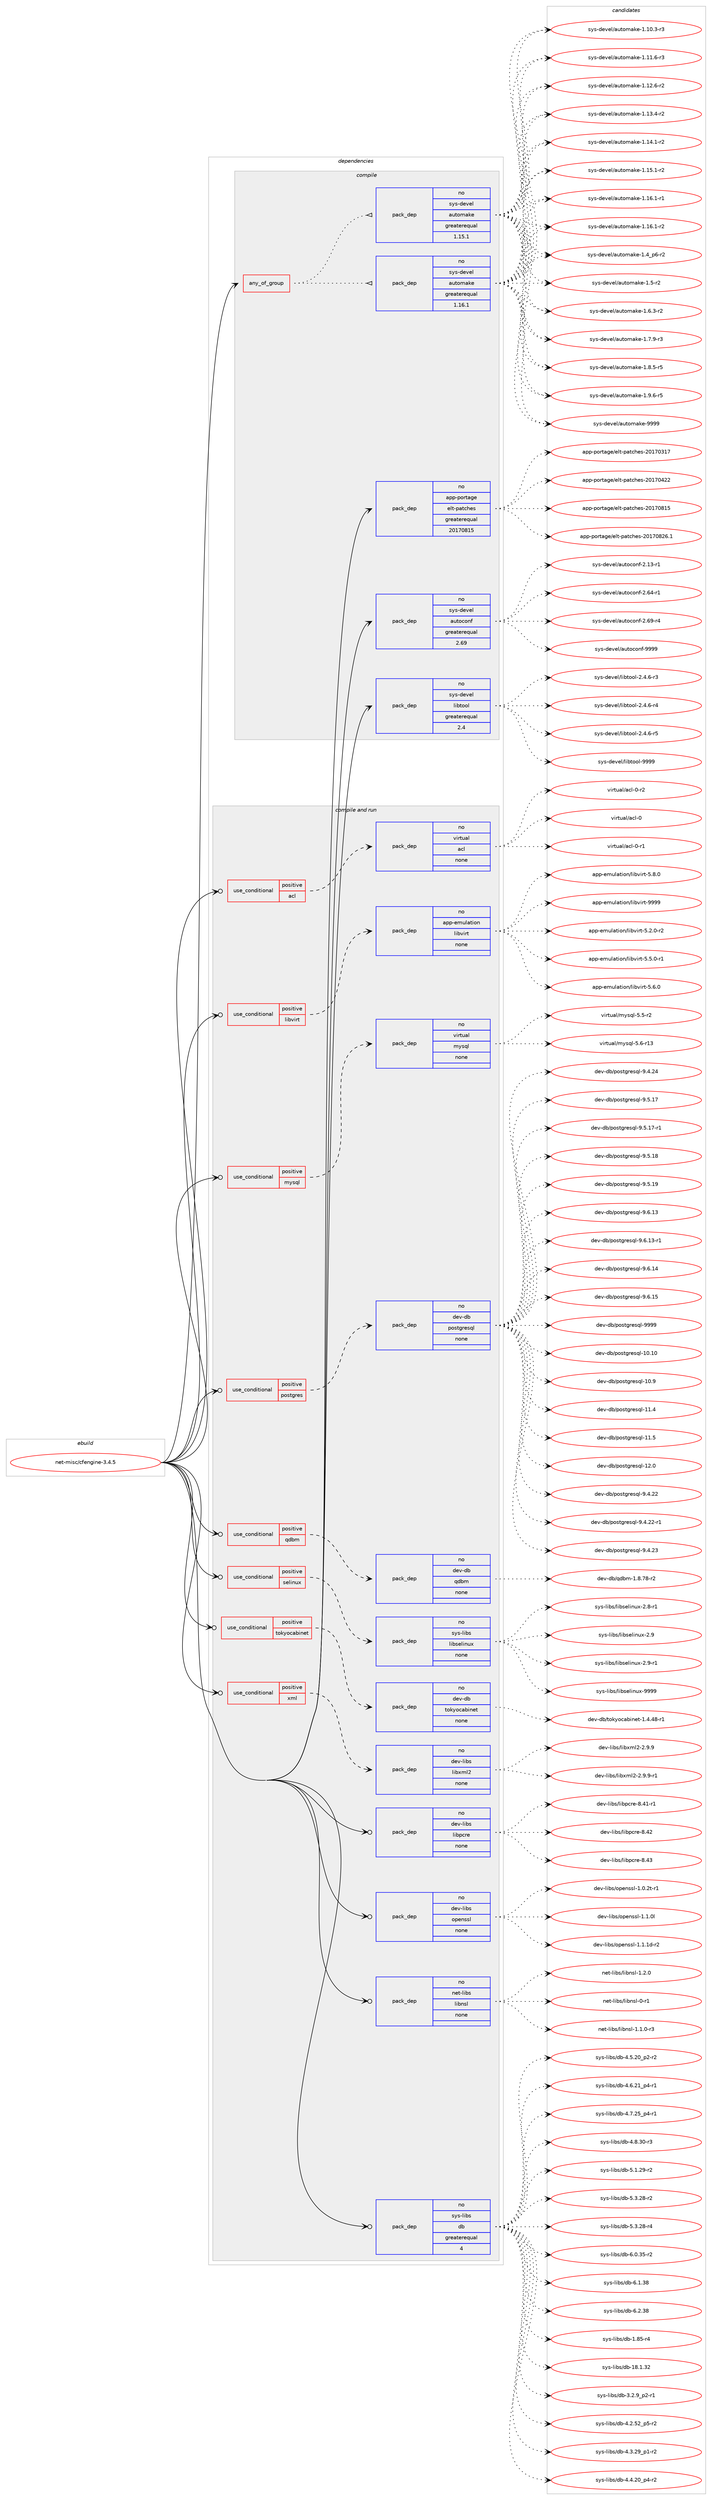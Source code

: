 digraph prolog {

# *************
# Graph options
# *************

newrank=true;
concentrate=true;
compound=true;
graph [rankdir=LR,fontname=Helvetica,fontsize=10,ranksep=1.5];#, ranksep=2.5, nodesep=0.2];
edge  [arrowhead=vee];
node  [fontname=Helvetica,fontsize=10];

# **********
# The ebuild
# **********

subgraph cluster_leftcol {
color=gray;
rank=same;
label=<<i>ebuild</i>>;
id [label="net-misc/cfengine-3.4.5", color=red, width=4, href="../net-misc/cfengine-3.4.5.svg"];
}

# ****************
# The dependencies
# ****************

subgraph cluster_midcol {
color=gray;
label=<<i>dependencies</i>>;
subgraph cluster_compile {
fillcolor="#eeeeee";
style=filled;
label=<<i>compile</i>>;
subgraph any14141 {
dependency831574 [label=<<TABLE BORDER="0" CELLBORDER="1" CELLSPACING="0" CELLPADDING="4"><TR><TD CELLPADDING="10">any_of_group</TD></TR></TABLE>>, shape=none, color=red];subgraph pack614182 {
dependency831575 [label=<<TABLE BORDER="0" CELLBORDER="1" CELLSPACING="0" CELLPADDING="4" WIDTH="220"><TR><TD ROWSPAN="6" CELLPADDING="30">pack_dep</TD></TR><TR><TD WIDTH="110">no</TD></TR><TR><TD>sys-devel</TD></TR><TR><TD>automake</TD></TR><TR><TD>greaterequal</TD></TR><TR><TD>1.16.1</TD></TR></TABLE>>, shape=none, color=blue];
}
dependency831574:e -> dependency831575:w [weight=20,style="dotted",arrowhead="oinv"];
subgraph pack614183 {
dependency831576 [label=<<TABLE BORDER="0" CELLBORDER="1" CELLSPACING="0" CELLPADDING="4" WIDTH="220"><TR><TD ROWSPAN="6" CELLPADDING="30">pack_dep</TD></TR><TR><TD WIDTH="110">no</TD></TR><TR><TD>sys-devel</TD></TR><TR><TD>automake</TD></TR><TR><TD>greaterequal</TD></TR><TR><TD>1.15.1</TD></TR></TABLE>>, shape=none, color=blue];
}
dependency831574:e -> dependency831576:w [weight=20,style="dotted",arrowhead="oinv"];
}
id:e -> dependency831574:w [weight=20,style="solid",arrowhead="vee"];
subgraph pack614184 {
dependency831577 [label=<<TABLE BORDER="0" CELLBORDER="1" CELLSPACING="0" CELLPADDING="4" WIDTH="220"><TR><TD ROWSPAN="6" CELLPADDING="30">pack_dep</TD></TR><TR><TD WIDTH="110">no</TD></TR><TR><TD>app-portage</TD></TR><TR><TD>elt-patches</TD></TR><TR><TD>greaterequal</TD></TR><TR><TD>20170815</TD></TR></TABLE>>, shape=none, color=blue];
}
id:e -> dependency831577:w [weight=20,style="solid",arrowhead="vee"];
subgraph pack614185 {
dependency831578 [label=<<TABLE BORDER="0" CELLBORDER="1" CELLSPACING="0" CELLPADDING="4" WIDTH="220"><TR><TD ROWSPAN="6" CELLPADDING="30">pack_dep</TD></TR><TR><TD WIDTH="110">no</TD></TR><TR><TD>sys-devel</TD></TR><TR><TD>autoconf</TD></TR><TR><TD>greaterequal</TD></TR><TR><TD>2.69</TD></TR></TABLE>>, shape=none, color=blue];
}
id:e -> dependency831578:w [weight=20,style="solid",arrowhead="vee"];
subgraph pack614186 {
dependency831579 [label=<<TABLE BORDER="0" CELLBORDER="1" CELLSPACING="0" CELLPADDING="4" WIDTH="220"><TR><TD ROWSPAN="6" CELLPADDING="30">pack_dep</TD></TR><TR><TD WIDTH="110">no</TD></TR><TR><TD>sys-devel</TD></TR><TR><TD>libtool</TD></TR><TR><TD>greaterequal</TD></TR><TR><TD>2.4</TD></TR></TABLE>>, shape=none, color=blue];
}
id:e -> dependency831579:w [weight=20,style="solid",arrowhead="vee"];
}
subgraph cluster_compileandrun {
fillcolor="#eeeeee";
style=filled;
label=<<i>compile and run</i>>;
subgraph cond202794 {
dependency831580 [label=<<TABLE BORDER="0" CELLBORDER="1" CELLSPACING="0" CELLPADDING="4"><TR><TD ROWSPAN="3" CELLPADDING="10">use_conditional</TD></TR><TR><TD>positive</TD></TR><TR><TD>acl</TD></TR></TABLE>>, shape=none, color=red];
subgraph pack614187 {
dependency831581 [label=<<TABLE BORDER="0" CELLBORDER="1" CELLSPACING="0" CELLPADDING="4" WIDTH="220"><TR><TD ROWSPAN="6" CELLPADDING="30">pack_dep</TD></TR><TR><TD WIDTH="110">no</TD></TR><TR><TD>virtual</TD></TR><TR><TD>acl</TD></TR><TR><TD>none</TD></TR><TR><TD></TD></TR></TABLE>>, shape=none, color=blue];
}
dependency831580:e -> dependency831581:w [weight=20,style="dashed",arrowhead="vee"];
}
id:e -> dependency831580:w [weight=20,style="solid",arrowhead="odotvee"];
subgraph cond202795 {
dependency831582 [label=<<TABLE BORDER="0" CELLBORDER="1" CELLSPACING="0" CELLPADDING="4"><TR><TD ROWSPAN="3" CELLPADDING="10">use_conditional</TD></TR><TR><TD>positive</TD></TR><TR><TD>libvirt</TD></TR></TABLE>>, shape=none, color=red];
subgraph pack614188 {
dependency831583 [label=<<TABLE BORDER="0" CELLBORDER="1" CELLSPACING="0" CELLPADDING="4" WIDTH="220"><TR><TD ROWSPAN="6" CELLPADDING="30">pack_dep</TD></TR><TR><TD WIDTH="110">no</TD></TR><TR><TD>app-emulation</TD></TR><TR><TD>libvirt</TD></TR><TR><TD>none</TD></TR><TR><TD></TD></TR></TABLE>>, shape=none, color=blue];
}
dependency831582:e -> dependency831583:w [weight=20,style="dashed",arrowhead="vee"];
}
id:e -> dependency831582:w [weight=20,style="solid",arrowhead="odotvee"];
subgraph cond202796 {
dependency831584 [label=<<TABLE BORDER="0" CELLBORDER="1" CELLSPACING="0" CELLPADDING="4"><TR><TD ROWSPAN="3" CELLPADDING="10">use_conditional</TD></TR><TR><TD>positive</TD></TR><TR><TD>mysql</TD></TR></TABLE>>, shape=none, color=red];
subgraph pack614189 {
dependency831585 [label=<<TABLE BORDER="0" CELLBORDER="1" CELLSPACING="0" CELLPADDING="4" WIDTH="220"><TR><TD ROWSPAN="6" CELLPADDING="30">pack_dep</TD></TR><TR><TD WIDTH="110">no</TD></TR><TR><TD>virtual</TD></TR><TR><TD>mysql</TD></TR><TR><TD>none</TD></TR><TR><TD></TD></TR></TABLE>>, shape=none, color=blue];
}
dependency831584:e -> dependency831585:w [weight=20,style="dashed",arrowhead="vee"];
}
id:e -> dependency831584:w [weight=20,style="solid",arrowhead="odotvee"];
subgraph cond202797 {
dependency831586 [label=<<TABLE BORDER="0" CELLBORDER="1" CELLSPACING="0" CELLPADDING="4"><TR><TD ROWSPAN="3" CELLPADDING="10">use_conditional</TD></TR><TR><TD>positive</TD></TR><TR><TD>postgres</TD></TR></TABLE>>, shape=none, color=red];
subgraph pack614190 {
dependency831587 [label=<<TABLE BORDER="0" CELLBORDER="1" CELLSPACING="0" CELLPADDING="4" WIDTH="220"><TR><TD ROWSPAN="6" CELLPADDING="30">pack_dep</TD></TR><TR><TD WIDTH="110">no</TD></TR><TR><TD>dev-db</TD></TR><TR><TD>postgresql</TD></TR><TR><TD>none</TD></TR><TR><TD></TD></TR></TABLE>>, shape=none, color=blue];
}
dependency831586:e -> dependency831587:w [weight=20,style="dashed",arrowhead="vee"];
}
id:e -> dependency831586:w [weight=20,style="solid",arrowhead="odotvee"];
subgraph cond202798 {
dependency831588 [label=<<TABLE BORDER="0" CELLBORDER="1" CELLSPACING="0" CELLPADDING="4"><TR><TD ROWSPAN="3" CELLPADDING="10">use_conditional</TD></TR><TR><TD>positive</TD></TR><TR><TD>qdbm</TD></TR></TABLE>>, shape=none, color=red];
subgraph pack614191 {
dependency831589 [label=<<TABLE BORDER="0" CELLBORDER="1" CELLSPACING="0" CELLPADDING="4" WIDTH="220"><TR><TD ROWSPAN="6" CELLPADDING="30">pack_dep</TD></TR><TR><TD WIDTH="110">no</TD></TR><TR><TD>dev-db</TD></TR><TR><TD>qdbm</TD></TR><TR><TD>none</TD></TR><TR><TD></TD></TR></TABLE>>, shape=none, color=blue];
}
dependency831588:e -> dependency831589:w [weight=20,style="dashed",arrowhead="vee"];
}
id:e -> dependency831588:w [weight=20,style="solid",arrowhead="odotvee"];
subgraph cond202799 {
dependency831590 [label=<<TABLE BORDER="0" CELLBORDER="1" CELLSPACING="0" CELLPADDING="4"><TR><TD ROWSPAN="3" CELLPADDING="10">use_conditional</TD></TR><TR><TD>positive</TD></TR><TR><TD>selinux</TD></TR></TABLE>>, shape=none, color=red];
subgraph pack614192 {
dependency831591 [label=<<TABLE BORDER="0" CELLBORDER="1" CELLSPACING="0" CELLPADDING="4" WIDTH="220"><TR><TD ROWSPAN="6" CELLPADDING="30">pack_dep</TD></TR><TR><TD WIDTH="110">no</TD></TR><TR><TD>sys-libs</TD></TR><TR><TD>libselinux</TD></TR><TR><TD>none</TD></TR><TR><TD></TD></TR></TABLE>>, shape=none, color=blue];
}
dependency831590:e -> dependency831591:w [weight=20,style="dashed",arrowhead="vee"];
}
id:e -> dependency831590:w [weight=20,style="solid",arrowhead="odotvee"];
subgraph cond202800 {
dependency831592 [label=<<TABLE BORDER="0" CELLBORDER="1" CELLSPACING="0" CELLPADDING="4"><TR><TD ROWSPAN="3" CELLPADDING="10">use_conditional</TD></TR><TR><TD>positive</TD></TR><TR><TD>tokyocabinet</TD></TR></TABLE>>, shape=none, color=red];
subgraph pack614193 {
dependency831593 [label=<<TABLE BORDER="0" CELLBORDER="1" CELLSPACING="0" CELLPADDING="4" WIDTH="220"><TR><TD ROWSPAN="6" CELLPADDING="30">pack_dep</TD></TR><TR><TD WIDTH="110">no</TD></TR><TR><TD>dev-db</TD></TR><TR><TD>tokyocabinet</TD></TR><TR><TD>none</TD></TR><TR><TD></TD></TR></TABLE>>, shape=none, color=blue];
}
dependency831592:e -> dependency831593:w [weight=20,style="dashed",arrowhead="vee"];
}
id:e -> dependency831592:w [weight=20,style="solid",arrowhead="odotvee"];
subgraph cond202801 {
dependency831594 [label=<<TABLE BORDER="0" CELLBORDER="1" CELLSPACING="0" CELLPADDING="4"><TR><TD ROWSPAN="3" CELLPADDING="10">use_conditional</TD></TR><TR><TD>positive</TD></TR><TR><TD>xml</TD></TR></TABLE>>, shape=none, color=red];
subgraph pack614194 {
dependency831595 [label=<<TABLE BORDER="0" CELLBORDER="1" CELLSPACING="0" CELLPADDING="4" WIDTH="220"><TR><TD ROWSPAN="6" CELLPADDING="30">pack_dep</TD></TR><TR><TD WIDTH="110">no</TD></TR><TR><TD>dev-libs</TD></TR><TR><TD>libxml2</TD></TR><TR><TD>none</TD></TR><TR><TD></TD></TR></TABLE>>, shape=none, color=blue];
}
dependency831594:e -> dependency831595:w [weight=20,style="dashed",arrowhead="vee"];
}
id:e -> dependency831594:w [weight=20,style="solid",arrowhead="odotvee"];
subgraph pack614195 {
dependency831596 [label=<<TABLE BORDER="0" CELLBORDER="1" CELLSPACING="0" CELLPADDING="4" WIDTH="220"><TR><TD ROWSPAN="6" CELLPADDING="30">pack_dep</TD></TR><TR><TD WIDTH="110">no</TD></TR><TR><TD>dev-libs</TD></TR><TR><TD>libpcre</TD></TR><TR><TD>none</TD></TR><TR><TD></TD></TR></TABLE>>, shape=none, color=blue];
}
id:e -> dependency831596:w [weight=20,style="solid",arrowhead="odotvee"];
subgraph pack614196 {
dependency831597 [label=<<TABLE BORDER="0" CELLBORDER="1" CELLSPACING="0" CELLPADDING="4" WIDTH="220"><TR><TD ROWSPAN="6" CELLPADDING="30">pack_dep</TD></TR><TR><TD WIDTH="110">no</TD></TR><TR><TD>dev-libs</TD></TR><TR><TD>openssl</TD></TR><TR><TD>none</TD></TR><TR><TD></TD></TR></TABLE>>, shape=none, color=blue];
}
id:e -> dependency831597:w [weight=20,style="solid",arrowhead="odotvee"];
subgraph pack614197 {
dependency831598 [label=<<TABLE BORDER="0" CELLBORDER="1" CELLSPACING="0" CELLPADDING="4" WIDTH="220"><TR><TD ROWSPAN="6" CELLPADDING="30">pack_dep</TD></TR><TR><TD WIDTH="110">no</TD></TR><TR><TD>net-libs</TD></TR><TR><TD>libnsl</TD></TR><TR><TD>none</TD></TR><TR><TD></TD></TR></TABLE>>, shape=none, color=blue];
}
id:e -> dependency831598:w [weight=20,style="solid",arrowhead="odotvee"];
subgraph pack614198 {
dependency831599 [label=<<TABLE BORDER="0" CELLBORDER="1" CELLSPACING="0" CELLPADDING="4" WIDTH="220"><TR><TD ROWSPAN="6" CELLPADDING="30">pack_dep</TD></TR><TR><TD WIDTH="110">no</TD></TR><TR><TD>sys-libs</TD></TR><TR><TD>db</TD></TR><TR><TD>greaterequal</TD></TR><TR><TD>4</TD></TR></TABLE>>, shape=none, color=blue];
}
id:e -> dependency831599:w [weight=20,style="solid",arrowhead="odotvee"];
}
subgraph cluster_run {
fillcolor="#eeeeee";
style=filled;
label=<<i>run</i>>;
}
}

# **************
# The candidates
# **************

subgraph cluster_choices {
rank=same;
color=gray;
label=<<i>candidates</i>>;

subgraph choice614182 {
color=black;
nodesep=1;
choice11512111545100101118101108479711711611110997107101454946494846514511451 [label="sys-devel/automake-1.10.3-r3", color=red, width=4,href="../sys-devel/automake-1.10.3-r3.svg"];
choice11512111545100101118101108479711711611110997107101454946494946544511451 [label="sys-devel/automake-1.11.6-r3", color=red, width=4,href="../sys-devel/automake-1.11.6-r3.svg"];
choice11512111545100101118101108479711711611110997107101454946495046544511450 [label="sys-devel/automake-1.12.6-r2", color=red, width=4,href="../sys-devel/automake-1.12.6-r2.svg"];
choice11512111545100101118101108479711711611110997107101454946495146524511450 [label="sys-devel/automake-1.13.4-r2", color=red, width=4,href="../sys-devel/automake-1.13.4-r2.svg"];
choice11512111545100101118101108479711711611110997107101454946495246494511450 [label="sys-devel/automake-1.14.1-r2", color=red, width=4,href="../sys-devel/automake-1.14.1-r2.svg"];
choice11512111545100101118101108479711711611110997107101454946495346494511450 [label="sys-devel/automake-1.15.1-r2", color=red, width=4,href="../sys-devel/automake-1.15.1-r2.svg"];
choice11512111545100101118101108479711711611110997107101454946495446494511449 [label="sys-devel/automake-1.16.1-r1", color=red, width=4,href="../sys-devel/automake-1.16.1-r1.svg"];
choice11512111545100101118101108479711711611110997107101454946495446494511450 [label="sys-devel/automake-1.16.1-r2", color=red, width=4,href="../sys-devel/automake-1.16.1-r2.svg"];
choice115121115451001011181011084797117116111109971071014549465295112544511450 [label="sys-devel/automake-1.4_p6-r2", color=red, width=4,href="../sys-devel/automake-1.4_p6-r2.svg"];
choice11512111545100101118101108479711711611110997107101454946534511450 [label="sys-devel/automake-1.5-r2", color=red, width=4,href="../sys-devel/automake-1.5-r2.svg"];
choice115121115451001011181011084797117116111109971071014549465446514511450 [label="sys-devel/automake-1.6.3-r2", color=red, width=4,href="../sys-devel/automake-1.6.3-r2.svg"];
choice115121115451001011181011084797117116111109971071014549465546574511451 [label="sys-devel/automake-1.7.9-r3", color=red, width=4,href="../sys-devel/automake-1.7.9-r3.svg"];
choice115121115451001011181011084797117116111109971071014549465646534511453 [label="sys-devel/automake-1.8.5-r5", color=red, width=4,href="../sys-devel/automake-1.8.5-r5.svg"];
choice115121115451001011181011084797117116111109971071014549465746544511453 [label="sys-devel/automake-1.9.6-r5", color=red, width=4,href="../sys-devel/automake-1.9.6-r5.svg"];
choice115121115451001011181011084797117116111109971071014557575757 [label="sys-devel/automake-9999", color=red, width=4,href="../sys-devel/automake-9999.svg"];
dependency831575:e -> choice11512111545100101118101108479711711611110997107101454946494846514511451:w [style=dotted,weight="100"];
dependency831575:e -> choice11512111545100101118101108479711711611110997107101454946494946544511451:w [style=dotted,weight="100"];
dependency831575:e -> choice11512111545100101118101108479711711611110997107101454946495046544511450:w [style=dotted,weight="100"];
dependency831575:e -> choice11512111545100101118101108479711711611110997107101454946495146524511450:w [style=dotted,weight="100"];
dependency831575:e -> choice11512111545100101118101108479711711611110997107101454946495246494511450:w [style=dotted,weight="100"];
dependency831575:e -> choice11512111545100101118101108479711711611110997107101454946495346494511450:w [style=dotted,weight="100"];
dependency831575:e -> choice11512111545100101118101108479711711611110997107101454946495446494511449:w [style=dotted,weight="100"];
dependency831575:e -> choice11512111545100101118101108479711711611110997107101454946495446494511450:w [style=dotted,weight="100"];
dependency831575:e -> choice115121115451001011181011084797117116111109971071014549465295112544511450:w [style=dotted,weight="100"];
dependency831575:e -> choice11512111545100101118101108479711711611110997107101454946534511450:w [style=dotted,weight="100"];
dependency831575:e -> choice115121115451001011181011084797117116111109971071014549465446514511450:w [style=dotted,weight="100"];
dependency831575:e -> choice115121115451001011181011084797117116111109971071014549465546574511451:w [style=dotted,weight="100"];
dependency831575:e -> choice115121115451001011181011084797117116111109971071014549465646534511453:w [style=dotted,weight="100"];
dependency831575:e -> choice115121115451001011181011084797117116111109971071014549465746544511453:w [style=dotted,weight="100"];
dependency831575:e -> choice115121115451001011181011084797117116111109971071014557575757:w [style=dotted,weight="100"];
}
subgraph choice614183 {
color=black;
nodesep=1;
choice11512111545100101118101108479711711611110997107101454946494846514511451 [label="sys-devel/automake-1.10.3-r3", color=red, width=4,href="../sys-devel/automake-1.10.3-r3.svg"];
choice11512111545100101118101108479711711611110997107101454946494946544511451 [label="sys-devel/automake-1.11.6-r3", color=red, width=4,href="../sys-devel/automake-1.11.6-r3.svg"];
choice11512111545100101118101108479711711611110997107101454946495046544511450 [label="sys-devel/automake-1.12.6-r2", color=red, width=4,href="../sys-devel/automake-1.12.6-r2.svg"];
choice11512111545100101118101108479711711611110997107101454946495146524511450 [label="sys-devel/automake-1.13.4-r2", color=red, width=4,href="../sys-devel/automake-1.13.4-r2.svg"];
choice11512111545100101118101108479711711611110997107101454946495246494511450 [label="sys-devel/automake-1.14.1-r2", color=red, width=4,href="../sys-devel/automake-1.14.1-r2.svg"];
choice11512111545100101118101108479711711611110997107101454946495346494511450 [label="sys-devel/automake-1.15.1-r2", color=red, width=4,href="../sys-devel/automake-1.15.1-r2.svg"];
choice11512111545100101118101108479711711611110997107101454946495446494511449 [label="sys-devel/automake-1.16.1-r1", color=red, width=4,href="../sys-devel/automake-1.16.1-r1.svg"];
choice11512111545100101118101108479711711611110997107101454946495446494511450 [label="sys-devel/automake-1.16.1-r2", color=red, width=4,href="../sys-devel/automake-1.16.1-r2.svg"];
choice115121115451001011181011084797117116111109971071014549465295112544511450 [label="sys-devel/automake-1.4_p6-r2", color=red, width=4,href="../sys-devel/automake-1.4_p6-r2.svg"];
choice11512111545100101118101108479711711611110997107101454946534511450 [label="sys-devel/automake-1.5-r2", color=red, width=4,href="../sys-devel/automake-1.5-r2.svg"];
choice115121115451001011181011084797117116111109971071014549465446514511450 [label="sys-devel/automake-1.6.3-r2", color=red, width=4,href="../sys-devel/automake-1.6.3-r2.svg"];
choice115121115451001011181011084797117116111109971071014549465546574511451 [label="sys-devel/automake-1.7.9-r3", color=red, width=4,href="../sys-devel/automake-1.7.9-r3.svg"];
choice115121115451001011181011084797117116111109971071014549465646534511453 [label="sys-devel/automake-1.8.5-r5", color=red, width=4,href="../sys-devel/automake-1.8.5-r5.svg"];
choice115121115451001011181011084797117116111109971071014549465746544511453 [label="sys-devel/automake-1.9.6-r5", color=red, width=4,href="../sys-devel/automake-1.9.6-r5.svg"];
choice115121115451001011181011084797117116111109971071014557575757 [label="sys-devel/automake-9999", color=red, width=4,href="../sys-devel/automake-9999.svg"];
dependency831576:e -> choice11512111545100101118101108479711711611110997107101454946494846514511451:w [style=dotted,weight="100"];
dependency831576:e -> choice11512111545100101118101108479711711611110997107101454946494946544511451:w [style=dotted,weight="100"];
dependency831576:e -> choice11512111545100101118101108479711711611110997107101454946495046544511450:w [style=dotted,weight="100"];
dependency831576:e -> choice11512111545100101118101108479711711611110997107101454946495146524511450:w [style=dotted,weight="100"];
dependency831576:e -> choice11512111545100101118101108479711711611110997107101454946495246494511450:w [style=dotted,weight="100"];
dependency831576:e -> choice11512111545100101118101108479711711611110997107101454946495346494511450:w [style=dotted,weight="100"];
dependency831576:e -> choice11512111545100101118101108479711711611110997107101454946495446494511449:w [style=dotted,weight="100"];
dependency831576:e -> choice11512111545100101118101108479711711611110997107101454946495446494511450:w [style=dotted,weight="100"];
dependency831576:e -> choice115121115451001011181011084797117116111109971071014549465295112544511450:w [style=dotted,weight="100"];
dependency831576:e -> choice11512111545100101118101108479711711611110997107101454946534511450:w [style=dotted,weight="100"];
dependency831576:e -> choice115121115451001011181011084797117116111109971071014549465446514511450:w [style=dotted,weight="100"];
dependency831576:e -> choice115121115451001011181011084797117116111109971071014549465546574511451:w [style=dotted,weight="100"];
dependency831576:e -> choice115121115451001011181011084797117116111109971071014549465646534511453:w [style=dotted,weight="100"];
dependency831576:e -> choice115121115451001011181011084797117116111109971071014549465746544511453:w [style=dotted,weight="100"];
dependency831576:e -> choice115121115451001011181011084797117116111109971071014557575757:w [style=dotted,weight="100"];
}
subgraph choice614184 {
color=black;
nodesep=1;
choice97112112451121111141169710310147101108116451129711699104101115455048495548514955 [label="app-portage/elt-patches-20170317", color=red, width=4,href="../app-portage/elt-patches-20170317.svg"];
choice97112112451121111141169710310147101108116451129711699104101115455048495548525050 [label="app-portage/elt-patches-20170422", color=red, width=4,href="../app-portage/elt-patches-20170422.svg"];
choice97112112451121111141169710310147101108116451129711699104101115455048495548564953 [label="app-portage/elt-patches-20170815", color=red, width=4,href="../app-portage/elt-patches-20170815.svg"];
choice971121124511211111411697103101471011081164511297116991041011154550484955485650544649 [label="app-portage/elt-patches-20170826.1", color=red, width=4,href="../app-portage/elt-patches-20170826.1.svg"];
dependency831577:e -> choice97112112451121111141169710310147101108116451129711699104101115455048495548514955:w [style=dotted,weight="100"];
dependency831577:e -> choice97112112451121111141169710310147101108116451129711699104101115455048495548525050:w [style=dotted,weight="100"];
dependency831577:e -> choice97112112451121111141169710310147101108116451129711699104101115455048495548564953:w [style=dotted,weight="100"];
dependency831577:e -> choice971121124511211111411697103101471011081164511297116991041011154550484955485650544649:w [style=dotted,weight="100"];
}
subgraph choice614185 {
color=black;
nodesep=1;
choice1151211154510010111810110847971171161119911111010245504649514511449 [label="sys-devel/autoconf-2.13-r1", color=red, width=4,href="../sys-devel/autoconf-2.13-r1.svg"];
choice1151211154510010111810110847971171161119911111010245504654524511449 [label="sys-devel/autoconf-2.64-r1", color=red, width=4,href="../sys-devel/autoconf-2.64-r1.svg"];
choice1151211154510010111810110847971171161119911111010245504654574511452 [label="sys-devel/autoconf-2.69-r4", color=red, width=4,href="../sys-devel/autoconf-2.69-r4.svg"];
choice115121115451001011181011084797117116111991111101024557575757 [label="sys-devel/autoconf-9999", color=red, width=4,href="../sys-devel/autoconf-9999.svg"];
dependency831578:e -> choice1151211154510010111810110847971171161119911111010245504649514511449:w [style=dotted,weight="100"];
dependency831578:e -> choice1151211154510010111810110847971171161119911111010245504654524511449:w [style=dotted,weight="100"];
dependency831578:e -> choice1151211154510010111810110847971171161119911111010245504654574511452:w [style=dotted,weight="100"];
dependency831578:e -> choice115121115451001011181011084797117116111991111101024557575757:w [style=dotted,weight="100"];
}
subgraph choice614186 {
color=black;
nodesep=1;
choice1151211154510010111810110847108105981161111111084550465246544511451 [label="sys-devel/libtool-2.4.6-r3", color=red, width=4,href="../sys-devel/libtool-2.4.6-r3.svg"];
choice1151211154510010111810110847108105981161111111084550465246544511452 [label="sys-devel/libtool-2.4.6-r4", color=red, width=4,href="../sys-devel/libtool-2.4.6-r4.svg"];
choice1151211154510010111810110847108105981161111111084550465246544511453 [label="sys-devel/libtool-2.4.6-r5", color=red, width=4,href="../sys-devel/libtool-2.4.6-r5.svg"];
choice1151211154510010111810110847108105981161111111084557575757 [label="sys-devel/libtool-9999", color=red, width=4,href="../sys-devel/libtool-9999.svg"];
dependency831579:e -> choice1151211154510010111810110847108105981161111111084550465246544511451:w [style=dotted,weight="100"];
dependency831579:e -> choice1151211154510010111810110847108105981161111111084550465246544511452:w [style=dotted,weight="100"];
dependency831579:e -> choice1151211154510010111810110847108105981161111111084550465246544511453:w [style=dotted,weight="100"];
dependency831579:e -> choice1151211154510010111810110847108105981161111111084557575757:w [style=dotted,weight="100"];
}
subgraph choice614187 {
color=black;
nodesep=1;
choice118105114116117971084797991084548 [label="virtual/acl-0", color=red, width=4,href="../virtual/acl-0.svg"];
choice1181051141161179710847979910845484511449 [label="virtual/acl-0-r1", color=red, width=4,href="../virtual/acl-0-r1.svg"];
choice1181051141161179710847979910845484511450 [label="virtual/acl-0-r2", color=red, width=4,href="../virtual/acl-0-r2.svg"];
dependency831581:e -> choice118105114116117971084797991084548:w [style=dotted,weight="100"];
dependency831581:e -> choice1181051141161179710847979910845484511449:w [style=dotted,weight="100"];
dependency831581:e -> choice1181051141161179710847979910845484511450:w [style=dotted,weight="100"];
}
subgraph choice614188 {
color=black;
nodesep=1;
choice97112112451011091171089711610511111047108105981181051141164553465046484511450 [label="app-emulation/libvirt-5.2.0-r2", color=red, width=4,href="../app-emulation/libvirt-5.2.0-r2.svg"];
choice97112112451011091171089711610511111047108105981181051141164553465346484511449 [label="app-emulation/libvirt-5.5.0-r1", color=red, width=4,href="../app-emulation/libvirt-5.5.0-r1.svg"];
choice9711211245101109117108971161051111104710810598118105114116455346544648 [label="app-emulation/libvirt-5.6.0", color=red, width=4,href="../app-emulation/libvirt-5.6.0.svg"];
choice9711211245101109117108971161051111104710810598118105114116455346564648 [label="app-emulation/libvirt-5.8.0", color=red, width=4,href="../app-emulation/libvirt-5.8.0.svg"];
choice97112112451011091171089711610511111047108105981181051141164557575757 [label="app-emulation/libvirt-9999", color=red, width=4,href="../app-emulation/libvirt-9999.svg"];
dependency831583:e -> choice97112112451011091171089711610511111047108105981181051141164553465046484511450:w [style=dotted,weight="100"];
dependency831583:e -> choice97112112451011091171089711610511111047108105981181051141164553465346484511449:w [style=dotted,weight="100"];
dependency831583:e -> choice9711211245101109117108971161051111104710810598118105114116455346544648:w [style=dotted,weight="100"];
dependency831583:e -> choice9711211245101109117108971161051111104710810598118105114116455346564648:w [style=dotted,weight="100"];
dependency831583:e -> choice97112112451011091171089711610511111047108105981181051141164557575757:w [style=dotted,weight="100"];
}
subgraph choice614189 {
color=black;
nodesep=1;
choice1181051141161179710847109121115113108455346534511450 [label="virtual/mysql-5.5-r2", color=red, width=4,href="../virtual/mysql-5.5-r2.svg"];
choice118105114116117971084710912111511310845534654451144951 [label="virtual/mysql-5.6-r13", color=red, width=4,href="../virtual/mysql-5.6-r13.svg"];
dependency831585:e -> choice1181051141161179710847109121115113108455346534511450:w [style=dotted,weight="100"];
dependency831585:e -> choice118105114116117971084710912111511310845534654451144951:w [style=dotted,weight="100"];
}
subgraph choice614190 {
color=black;
nodesep=1;
choice100101118451009847112111115116103114101115113108454948464948 [label="dev-db/postgresql-10.10", color=red, width=4,href="../dev-db/postgresql-10.10.svg"];
choice1001011184510098471121111151161031141011151131084549484657 [label="dev-db/postgresql-10.9", color=red, width=4,href="../dev-db/postgresql-10.9.svg"];
choice1001011184510098471121111151161031141011151131084549494652 [label="dev-db/postgresql-11.4", color=red, width=4,href="../dev-db/postgresql-11.4.svg"];
choice1001011184510098471121111151161031141011151131084549494653 [label="dev-db/postgresql-11.5", color=red, width=4,href="../dev-db/postgresql-11.5.svg"];
choice1001011184510098471121111151161031141011151131084549504648 [label="dev-db/postgresql-12.0", color=red, width=4,href="../dev-db/postgresql-12.0.svg"];
choice10010111845100984711211111511610311410111511310845574652465050 [label="dev-db/postgresql-9.4.22", color=red, width=4,href="../dev-db/postgresql-9.4.22.svg"];
choice100101118451009847112111115116103114101115113108455746524650504511449 [label="dev-db/postgresql-9.4.22-r1", color=red, width=4,href="../dev-db/postgresql-9.4.22-r1.svg"];
choice10010111845100984711211111511610311410111511310845574652465051 [label="dev-db/postgresql-9.4.23", color=red, width=4,href="../dev-db/postgresql-9.4.23.svg"];
choice10010111845100984711211111511610311410111511310845574652465052 [label="dev-db/postgresql-9.4.24", color=red, width=4,href="../dev-db/postgresql-9.4.24.svg"];
choice10010111845100984711211111511610311410111511310845574653464955 [label="dev-db/postgresql-9.5.17", color=red, width=4,href="../dev-db/postgresql-9.5.17.svg"];
choice100101118451009847112111115116103114101115113108455746534649554511449 [label="dev-db/postgresql-9.5.17-r1", color=red, width=4,href="../dev-db/postgresql-9.5.17-r1.svg"];
choice10010111845100984711211111511610311410111511310845574653464956 [label="dev-db/postgresql-9.5.18", color=red, width=4,href="../dev-db/postgresql-9.5.18.svg"];
choice10010111845100984711211111511610311410111511310845574653464957 [label="dev-db/postgresql-9.5.19", color=red, width=4,href="../dev-db/postgresql-9.5.19.svg"];
choice10010111845100984711211111511610311410111511310845574654464951 [label="dev-db/postgresql-9.6.13", color=red, width=4,href="../dev-db/postgresql-9.6.13.svg"];
choice100101118451009847112111115116103114101115113108455746544649514511449 [label="dev-db/postgresql-9.6.13-r1", color=red, width=4,href="../dev-db/postgresql-9.6.13-r1.svg"];
choice10010111845100984711211111511610311410111511310845574654464952 [label="dev-db/postgresql-9.6.14", color=red, width=4,href="../dev-db/postgresql-9.6.14.svg"];
choice10010111845100984711211111511610311410111511310845574654464953 [label="dev-db/postgresql-9.6.15", color=red, width=4,href="../dev-db/postgresql-9.6.15.svg"];
choice1001011184510098471121111151161031141011151131084557575757 [label="dev-db/postgresql-9999", color=red, width=4,href="../dev-db/postgresql-9999.svg"];
dependency831587:e -> choice100101118451009847112111115116103114101115113108454948464948:w [style=dotted,weight="100"];
dependency831587:e -> choice1001011184510098471121111151161031141011151131084549484657:w [style=dotted,weight="100"];
dependency831587:e -> choice1001011184510098471121111151161031141011151131084549494652:w [style=dotted,weight="100"];
dependency831587:e -> choice1001011184510098471121111151161031141011151131084549494653:w [style=dotted,weight="100"];
dependency831587:e -> choice1001011184510098471121111151161031141011151131084549504648:w [style=dotted,weight="100"];
dependency831587:e -> choice10010111845100984711211111511610311410111511310845574652465050:w [style=dotted,weight="100"];
dependency831587:e -> choice100101118451009847112111115116103114101115113108455746524650504511449:w [style=dotted,weight="100"];
dependency831587:e -> choice10010111845100984711211111511610311410111511310845574652465051:w [style=dotted,weight="100"];
dependency831587:e -> choice10010111845100984711211111511610311410111511310845574652465052:w [style=dotted,weight="100"];
dependency831587:e -> choice10010111845100984711211111511610311410111511310845574653464955:w [style=dotted,weight="100"];
dependency831587:e -> choice100101118451009847112111115116103114101115113108455746534649554511449:w [style=dotted,weight="100"];
dependency831587:e -> choice10010111845100984711211111511610311410111511310845574653464956:w [style=dotted,weight="100"];
dependency831587:e -> choice10010111845100984711211111511610311410111511310845574653464957:w [style=dotted,weight="100"];
dependency831587:e -> choice10010111845100984711211111511610311410111511310845574654464951:w [style=dotted,weight="100"];
dependency831587:e -> choice100101118451009847112111115116103114101115113108455746544649514511449:w [style=dotted,weight="100"];
dependency831587:e -> choice10010111845100984711211111511610311410111511310845574654464952:w [style=dotted,weight="100"];
dependency831587:e -> choice10010111845100984711211111511610311410111511310845574654464953:w [style=dotted,weight="100"];
dependency831587:e -> choice1001011184510098471121111151161031141011151131084557575757:w [style=dotted,weight="100"];
}
subgraph choice614191 {
color=black;
nodesep=1;
choice10010111845100984711310098109454946564655564511450 [label="dev-db/qdbm-1.8.78-r2", color=red, width=4,href="../dev-db/qdbm-1.8.78-r2.svg"];
dependency831589:e -> choice10010111845100984711310098109454946564655564511450:w [style=dotted,weight="100"];
}
subgraph choice614192 {
color=black;
nodesep=1;
choice11512111545108105981154710810598115101108105110117120455046564511449 [label="sys-libs/libselinux-2.8-r1", color=red, width=4,href="../sys-libs/libselinux-2.8-r1.svg"];
choice1151211154510810598115471081059811510110810511011712045504657 [label="sys-libs/libselinux-2.9", color=red, width=4,href="../sys-libs/libselinux-2.9.svg"];
choice11512111545108105981154710810598115101108105110117120455046574511449 [label="sys-libs/libselinux-2.9-r1", color=red, width=4,href="../sys-libs/libselinux-2.9-r1.svg"];
choice115121115451081059811547108105981151011081051101171204557575757 [label="sys-libs/libselinux-9999", color=red, width=4,href="../sys-libs/libselinux-9999.svg"];
dependency831591:e -> choice11512111545108105981154710810598115101108105110117120455046564511449:w [style=dotted,weight="100"];
dependency831591:e -> choice1151211154510810598115471081059811510110810511011712045504657:w [style=dotted,weight="100"];
dependency831591:e -> choice11512111545108105981154710810598115101108105110117120455046574511449:w [style=dotted,weight="100"];
dependency831591:e -> choice115121115451081059811547108105981151011081051101171204557575757:w [style=dotted,weight="100"];
}
subgraph choice614193 {
color=black;
nodesep=1;
choice100101118451009847116111107121111999798105110101116454946524652564511449 [label="dev-db/tokyocabinet-1.4.48-r1", color=red, width=4,href="../dev-db/tokyocabinet-1.4.48-r1.svg"];
dependency831593:e -> choice100101118451009847116111107121111999798105110101116454946524652564511449:w [style=dotted,weight="100"];
}
subgraph choice614194 {
color=black;
nodesep=1;
choice1001011184510810598115471081059812010910850455046574657 [label="dev-libs/libxml2-2.9.9", color=red, width=4,href="../dev-libs/libxml2-2.9.9.svg"];
choice10010111845108105981154710810598120109108504550465746574511449 [label="dev-libs/libxml2-2.9.9-r1", color=red, width=4,href="../dev-libs/libxml2-2.9.9-r1.svg"];
dependency831595:e -> choice1001011184510810598115471081059812010910850455046574657:w [style=dotted,weight="100"];
dependency831595:e -> choice10010111845108105981154710810598120109108504550465746574511449:w [style=dotted,weight="100"];
}
subgraph choice614195 {
color=black;
nodesep=1;
choice100101118451081059811547108105981129911410145564652494511449 [label="dev-libs/libpcre-8.41-r1", color=red, width=4,href="../dev-libs/libpcre-8.41-r1.svg"];
choice10010111845108105981154710810598112991141014556465250 [label="dev-libs/libpcre-8.42", color=red, width=4,href="../dev-libs/libpcre-8.42.svg"];
choice10010111845108105981154710810598112991141014556465251 [label="dev-libs/libpcre-8.43", color=red, width=4,href="../dev-libs/libpcre-8.43.svg"];
dependency831596:e -> choice100101118451081059811547108105981129911410145564652494511449:w [style=dotted,weight="100"];
dependency831596:e -> choice10010111845108105981154710810598112991141014556465250:w [style=dotted,weight="100"];
dependency831596:e -> choice10010111845108105981154710810598112991141014556465251:w [style=dotted,weight="100"];
}
subgraph choice614196 {
color=black;
nodesep=1;
choice1001011184510810598115471111121011101151151084549464846501164511449 [label="dev-libs/openssl-1.0.2t-r1", color=red, width=4,href="../dev-libs/openssl-1.0.2t-r1.svg"];
choice100101118451081059811547111112101110115115108454946494648108 [label="dev-libs/openssl-1.1.0l", color=red, width=4,href="../dev-libs/openssl-1.1.0l.svg"];
choice1001011184510810598115471111121011101151151084549464946491004511450 [label="dev-libs/openssl-1.1.1d-r2", color=red, width=4,href="../dev-libs/openssl-1.1.1d-r2.svg"];
dependency831597:e -> choice1001011184510810598115471111121011101151151084549464846501164511449:w [style=dotted,weight="100"];
dependency831597:e -> choice100101118451081059811547111112101110115115108454946494648108:w [style=dotted,weight="100"];
dependency831597:e -> choice1001011184510810598115471111121011101151151084549464946491004511450:w [style=dotted,weight="100"];
}
subgraph choice614197 {
color=black;
nodesep=1;
choice1101011164510810598115471081059811011510845484511449 [label="net-libs/libnsl-0-r1", color=red, width=4,href="../net-libs/libnsl-0-r1.svg"];
choice110101116451081059811547108105981101151084549464946484511451 [label="net-libs/libnsl-1.1.0-r3", color=red, width=4,href="../net-libs/libnsl-1.1.0-r3.svg"];
choice11010111645108105981154710810598110115108454946504648 [label="net-libs/libnsl-1.2.0", color=red, width=4,href="../net-libs/libnsl-1.2.0.svg"];
dependency831598:e -> choice1101011164510810598115471081059811011510845484511449:w [style=dotted,weight="100"];
dependency831598:e -> choice110101116451081059811547108105981101151084549464946484511451:w [style=dotted,weight="100"];
dependency831598:e -> choice11010111645108105981154710810598110115108454946504648:w [style=dotted,weight="100"];
}
subgraph choice614198 {
color=black;
nodesep=1;
choice1151211154510810598115471009845494656534511452 [label="sys-libs/db-1.85-r4", color=red, width=4,href="../sys-libs/db-1.85-r4.svg"];
choice115121115451081059811547100984549564649465150 [label="sys-libs/db-18.1.32", color=red, width=4,href="../sys-libs/db-18.1.32.svg"];
choice1151211154510810598115471009845514650465795112504511449 [label="sys-libs/db-3.2.9_p2-r1", color=red, width=4,href="../sys-libs/db-3.2.9_p2-r1.svg"];
choice115121115451081059811547100984552465046535095112534511450 [label="sys-libs/db-4.2.52_p5-r2", color=red, width=4,href="../sys-libs/db-4.2.52_p5-r2.svg"];
choice115121115451081059811547100984552465146505795112494511450 [label="sys-libs/db-4.3.29_p1-r2", color=red, width=4,href="../sys-libs/db-4.3.29_p1-r2.svg"];
choice115121115451081059811547100984552465246504895112524511450 [label="sys-libs/db-4.4.20_p4-r2", color=red, width=4,href="../sys-libs/db-4.4.20_p4-r2.svg"];
choice115121115451081059811547100984552465346504895112504511450 [label="sys-libs/db-4.5.20_p2-r2", color=red, width=4,href="../sys-libs/db-4.5.20_p2-r2.svg"];
choice115121115451081059811547100984552465446504995112524511449 [label="sys-libs/db-4.6.21_p4-r1", color=red, width=4,href="../sys-libs/db-4.6.21_p4-r1.svg"];
choice115121115451081059811547100984552465546505395112524511449 [label="sys-libs/db-4.7.25_p4-r1", color=red, width=4,href="../sys-libs/db-4.7.25_p4-r1.svg"];
choice11512111545108105981154710098455246564651484511451 [label="sys-libs/db-4.8.30-r3", color=red, width=4,href="../sys-libs/db-4.8.30-r3.svg"];
choice11512111545108105981154710098455346494650574511450 [label="sys-libs/db-5.1.29-r2", color=red, width=4,href="../sys-libs/db-5.1.29-r2.svg"];
choice11512111545108105981154710098455346514650564511450 [label="sys-libs/db-5.3.28-r2", color=red, width=4,href="../sys-libs/db-5.3.28-r2.svg"];
choice11512111545108105981154710098455346514650564511452 [label="sys-libs/db-5.3.28-r4", color=red, width=4,href="../sys-libs/db-5.3.28-r4.svg"];
choice11512111545108105981154710098455446484651534511450 [label="sys-libs/db-6.0.35-r2", color=red, width=4,href="../sys-libs/db-6.0.35-r2.svg"];
choice1151211154510810598115471009845544649465156 [label="sys-libs/db-6.1.38", color=red, width=4,href="../sys-libs/db-6.1.38.svg"];
choice1151211154510810598115471009845544650465156 [label="sys-libs/db-6.2.38", color=red, width=4,href="../sys-libs/db-6.2.38.svg"];
dependency831599:e -> choice1151211154510810598115471009845494656534511452:w [style=dotted,weight="100"];
dependency831599:e -> choice115121115451081059811547100984549564649465150:w [style=dotted,weight="100"];
dependency831599:e -> choice1151211154510810598115471009845514650465795112504511449:w [style=dotted,weight="100"];
dependency831599:e -> choice115121115451081059811547100984552465046535095112534511450:w [style=dotted,weight="100"];
dependency831599:e -> choice115121115451081059811547100984552465146505795112494511450:w [style=dotted,weight="100"];
dependency831599:e -> choice115121115451081059811547100984552465246504895112524511450:w [style=dotted,weight="100"];
dependency831599:e -> choice115121115451081059811547100984552465346504895112504511450:w [style=dotted,weight="100"];
dependency831599:e -> choice115121115451081059811547100984552465446504995112524511449:w [style=dotted,weight="100"];
dependency831599:e -> choice115121115451081059811547100984552465546505395112524511449:w [style=dotted,weight="100"];
dependency831599:e -> choice11512111545108105981154710098455246564651484511451:w [style=dotted,weight="100"];
dependency831599:e -> choice11512111545108105981154710098455346494650574511450:w [style=dotted,weight="100"];
dependency831599:e -> choice11512111545108105981154710098455346514650564511450:w [style=dotted,weight="100"];
dependency831599:e -> choice11512111545108105981154710098455346514650564511452:w [style=dotted,weight="100"];
dependency831599:e -> choice11512111545108105981154710098455446484651534511450:w [style=dotted,weight="100"];
dependency831599:e -> choice1151211154510810598115471009845544649465156:w [style=dotted,weight="100"];
dependency831599:e -> choice1151211154510810598115471009845544650465156:w [style=dotted,weight="100"];
}
}

}
